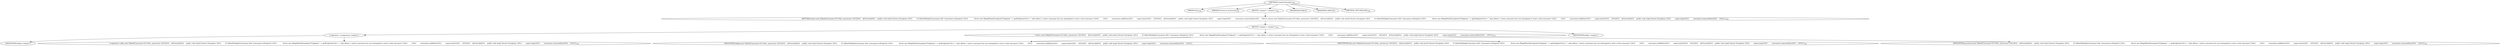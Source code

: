 digraph "createConsumer" {  
"221" [label = <(METHOD,createConsumer)<SUB>100</SUB>> ]
"17" [label = <(PARAM,this)<SUB>100</SUB>> ]
"222" [label = <(PARAM,Processor processor)<SUB>100</SUB>> ]
"223" [label = <(BLOCK,&lt;empty&gt;,&lt;empty&gt;)<SUB>100</SUB>> ]
"224" [label = <(RETURN,return new DefaultConsumer&lt;E&gt;(this, processor) {\012\012    @Override\012    public void start() throws Exception {\012        if (!allowMultipleConsumers &amp;&amp; !consumers.isEmpty()) {\012            throw new IllegalStateException(&quot;Endpoint &quot; + getEndpointUri() + &quot; only allows 1 active consumer but you attempted to start a 2nd consumer.&quot;);\012        }\012        consumers.add(this);\012        super.start();\012    }\012\012    @Override\012    public void stop() throws Exception {\012        super.stop();\012        consumers.remove(this);\012    }\012};,return new DefaultConsumer&lt;E&gt;(this, processor) {\012\012    @Override\012    public void start() throws Exception {\012        if (!allowMultipleConsumers &amp;&amp; !consumers.isEmpty()) {\012            throw new IllegalStateException(&quot;Endpoint &quot; + getEndpointUri() + &quot; only allows 1 active consumer but you attempted to start a 2nd consumer.&quot;);\012        }\012        consumers.add(this);\012        super.start();\012    }\012\012    @Override\012    public void stop() throws Exception {\012        super.stop();\012        consumers.remove(this);\012    }\012};)<SUB>101</SUB>> ]
"225" [label = <(BLOCK,&lt;empty&gt;,&lt;empty&gt;)<SUB>101</SUB>> ]
"226" [label = <(&lt;operator&gt;.assignment,&lt;empty&gt;)> ]
"227" [label = <(IDENTIFIER,$obj2,&lt;empty&gt;)> ]
"228" [label = <(&lt;operator&gt;.alloc,new DefaultConsumer&lt;E&gt;(this, processor) {\012\012    @Override\012    public void start() throws Exception {\012        if (!allowMultipleConsumers &amp;&amp; !consumers.isEmpty()) {\012            throw new IllegalStateException(&quot;Endpoint &quot; + getEndpointUri() + &quot; only allows 1 active consumer but you attempted to start a 2nd consumer.&quot;);\012        }\012        consumers.add(this);\012        super.start();\012    }\012\012    @Override\012    public void stop() throws Exception {\012        super.stop();\012        consumers.remove(this);\012    }\012})<SUB>101</SUB>> ]
"229" [label = <(&lt;init&gt;,new DefaultConsumer&lt;E&gt;(this, processor) {\012\012    @Override\012    public void start() throws Exception {\012        if (!allowMultipleConsumers &amp;&amp; !consumers.isEmpty()) {\012            throw new IllegalStateException(&quot;Endpoint &quot; + getEndpointUri() + &quot; only allows 1 active consumer but you attempted to start a 2nd consumer.&quot;);\012        }\012        consumers.add(this);\012        super.start();\012    }\012\012    @Override\012    public void stop() throws Exception {\012        super.stop();\012        consumers.remove(this);\012    }\012})<SUB>101</SUB>> ]
"230" [label = <(IDENTIFIER,$obj2,new DefaultConsumer&lt;E&gt;(this, processor) {\012\012    @Override\012    public void start() throws Exception {\012        if (!allowMultipleConsumers &amp;&amp; !consumers.isEmpty()) {\012            throw new IllegalStateException(&quot;Endpoint &quot; + getEndpointUri() + &quot; only allows 1 active consumer but you attempted to start a 2nd consumer.&quot;);\012        }\012        consumers.add(this);\012        super.start();\012    }\012\012    @Override\012    public void stop() throws Exception {\012        super.stop();\012        consumers.remove(this);\012    }\012})> ]
"16" [label = <(IDENTIFIER,this,new DefaultConsumer&lt;E&gt;(this, processor) {\012\012    @Override\012    public void start() throws Exception {\012        if (!allowMultipleConsumers &amp;&amp; !consumers.isEmpty()) {\012            throw new IllegalStateException(&quot;Endpoint &quot; + getEndpointUri() + &quot; only allows 1 active consumer but you attempted to start a 2nd consumer.&quot;);\012        }\012        consumers.add(this);\012        super.start();\012    }\012\012    @Override\012    public void stop() throws Exception {\012        super.stop();\012        consumers.remove(this);\012    }\012})<SUB>101</SUB>> ]
"231" [label = <(IDENTIFIER,processor,new DefaultConsumer&lt;E&gt;(this, processor) {\012\012    @Override\012    public void start() throws Exception {\012        if (!allowMultipleConsumers &amp;&amp; !consumers.isEmpty()) {\012            throw new IllegalStateException(&quot;Endpoint &quot; + getEndpointUri() + &quot; only allows 1 active consumer but you attempted to start a 2nd consumer.&quot;);\012        }\012        consumers.add(this);\012        super.start();\012    }\012\012    @Override\012    public void stop() throws Exception {\012        super.stop();\012        consumers.remove(this);\012    }\012})<SUB>101</SUB>> ]
"232" [label = <(IDENTIFIER,$obj2,&lt;empty&gt;)> ]
"233" [label = <(MODIFIER,PUBLIC)> ]
"234" [label = <(MODIFIER,VIRTUAL)> ]
"235" [label = <(METHOD_RETURN,ANY)<SUB>100</SUB>> ]
  "221" -> "17" 
  "221" -> "222" 
  "221" -> "223" 
  "221" -> "233" 
  "221" -> "234" 
  "221" -> "235" 
  "223" -> "224" 
  "224" -> "225" 
  "225" -> "226" 
  "225" -> "229" 
  "225" -> "232" 
  "226" -> "227" 
  "226" -> "228" 
  "229" -> "230" 
  "229" -> "16" 
  "229" -> "231" 
}
